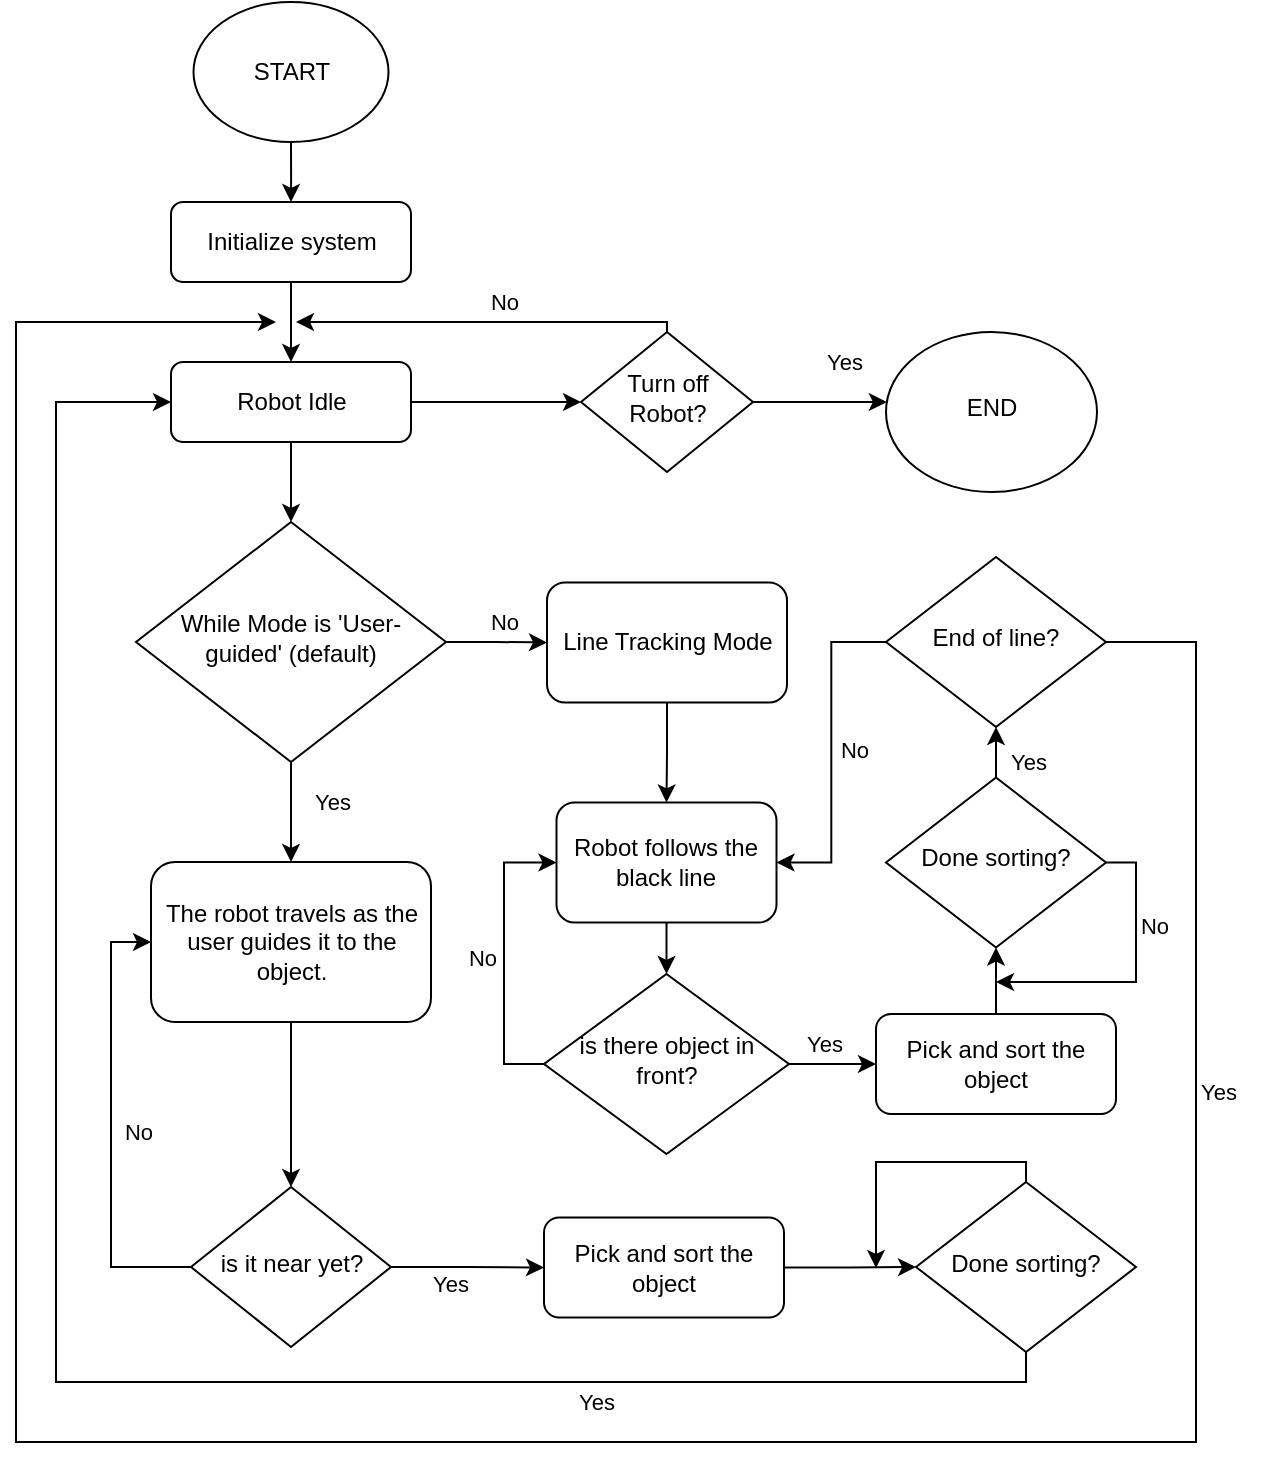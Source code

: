 <mxfile version="20.8.10" type="device"><diagram id="C5RBs43oDa-KdzZeNtuy" name="Page-1"><mxGraphModel dx="1290" dy="621" grid="1" gridSize="10" guides="1" tooltips="1" connect="1" arrows="1" fold="1" page="1" pageScale="1" pageWidth="827" pageHeight="1169" math="0" shadow="0"><root><mxCell id="WIyWlLk6GJQsqaUBKTNV-0"/><mxCell id="WIyWlLk6GJQsqaUBKTNV-1" parent="WIyWlLk6GJQsqaUBKTNV-0"/><mxCell id="5jxpUYkjWVJD-KpoKiHH-37" style="edgeStyle=orthogonalEdgeStyle;rounded=0;orthogonalLoop=1;jettySize=auto;html=1;" edge="1" parent="WIyWlLk6GJQsqaUBKTNV-1" source="WIyWlLk6GJQsqaUBKTNV-3" target="5jxpUYkjWVJD-KpoKiHH-36"><mxGeometry relative="1" as="geometry"/></mxCell><mxCell id="WIyWlLk6GJQsqaUBKTNV-3" value="Initialize system" style="rounded=1;whiteSpace=wrap;html=1;fontSize=12;glass=0;strokeWidth=1;shadow=0;" parent="WIyWlLk6GJQsqaUBKTNV-1" vertex="1"><mxGeometry x="237.5" y="120" width="120" height="40" as="geometry"/></mxCell><mxCell id="5jxpUYkjWVJD-KpoKiHH-82" style="edgeStyle=orthogonalEdgeStyle;rounded=0;orthogonalLoop=1;jettySize=auto;html=1;exitX=1;exitY=0.5;exitDx=0;exitDy=0;entryX=0;entryY=0.5;entryDx=0;entryDy=0;" edge="1" parent="WIyWlLk6GJQsqaUBKTNV-1" source="WIyWlLk6GJQsqaUBKTNV-6" target="5jxpUYkjWVJD-KpoKiHH-13"><mxGeometry relative="1" as="geometry"/></mxCell><mxCell id="5jxpUYkjWVJD-KpoKiHH-99" value="Yes" style="edgeLabel;html=1;align=center;verticalAlign=middle;resizable=0;points=[];" vertex="1" connectable="0" parent="5jxpUYkjWVJD-KpoKiHH-82"><mxGeometry x="-0.233" y="-1" relative="1" as="geometry"><mxPoint y="7" as="offset"/></mxGeometry></mxCell><mxCell id="5jxpUYkjWVJD-KpoKiHH-97" style="edgeStyle=orthogonalEdgeStyle;rounded=0;orthogonalLoop=1;jettySize=auto;html=1;exitX=0;exitY=0.5;exitDx=0;exitDy=0;entryX=0;entryY=0.5;entryDx=0;entryDy=0;" edge="1" parent="WIyWlLk6GJQsqaUBKTNV-1" source="WIyWlLk6GJQsqaUBKTNV-6" target="5jxpUYkjWVJD-KpoKiHH-4"><mxGeometry relative="1" as="geometry"/></mxCell><mxCell id="5jxpUYkjWVJD-KpoKiHH-98" value="No" style="edgeLabel;html=1;align=center;verticalAlign=middle;resizable=0;points=[];" vertex="1" connectable="0" parent="5jxpUYkjWVJD-KpoKiHH-97"><mxGeometry x="-0.103" y="2" relative="1" as="geometry"><mxPoint x="15" y="-8" as="offset"/></mxGeometry></mxCell><mxCell id="WIyWlLk6GJQsqaUBKTNV-6" value="is it near yet?" style="rhombus;whiteSpace=wrap;html=1;shadow=0;fontFamily=Helvetica;fontSize=12;align=center;strokeWidth=1;spacing=6;spacingTop=-4;" parent="WIyWlLk6GJQsqaUBKTNV-1" vertex="1"><mxGeometry x="247.5" y="612.5" width="100" height="80" as="geometry"/></mxCell><mxCell id="BLdyZPCEsLA4MTGOsMAs-1" style="edgeStyle=orthogonalEdgeStyle;rounded=0;orthogonalLoop=1;jettySize=auto;html=1;entryX=0.5;entryY=0;entryDx=0;entryDy=0;" parent="WIyWlLk6GJQsqaUBKTNV-1" source="BLdyZPCEsLA4MTGOsMAs-0" target="WIyWlLk6GJQsqaUBKTNV-3" edge="1"><mxGeometry relative="1" as="geometry"/></mxCell><mxCell id="BLdyZPCEsLA4MTGOsMAs-0" value="START" style="ellipse;whiteSpace=wrap;html=1;" parent="WIyWlLk6GJQsqaUBKTNV-1" vertex="1"><mxGeometry x="248.75" y="20" width="97.5" height="70" as="geometry"/></mxCell><mxCell id="5jxpUYkjWVJD-KpoKiHH-6" style="edgeStyle=orthogonalEdgeStyle;rounded=0;orthogonalLoop=1;jettySize=auto;html=1;entryX=0.5;entryY=0;entryDx=0;entryDy=0;" edge="1" parent="WIyWlLk6GJQsqaUBKTNV-1" source="5jxpUYkjWVJD-KpoKiHH-4" target="WIyWlLk6GJQsqaUBKTNV-6"><mxGeometry relative="1" as="geometry"/></mxCell><mxCell id="5jxpUYkjWVJD-KpoKiHH-4" value="The robot travels as the user guides it to the object." style="rounded=1;whiteSpace=wrap;html=1;fontSize=12;glass=0;strokeWidth=1;shadow=0;" vertex="1" parent="WIyWlLk6GJQsqaUBKTNV-1"><mxGeometry x="227.5" y="450" width="140" height="80" as="geometry"/></mxCell><mxCell id="5jxpUYkjWVJD-KpoKiHH-17" style="edgeStyle=orthogonalEdgeStyle;rounded=0;orthogonalLoop=1;jettySize=auto;html=1;entryX=0;entryY=0.5;entryDx=0;entryDy=0;" edge="1" parent="WIyWlLk6GJQsqaUBKTNV-1" source="5jxpUYkjWVJD-KpoKiHH-13" target="5jxpUYkjWVJD-KpoKiHH-16"><mxGeometry relative="1" as="geometry"/></mxCell><mxCell id="5jxpUYkjWVJD-KpoKiHH-13" value="Pick and sort the object" style="rounded=1;whiteSpace=wrap;html=1;fontSize=12;glass=0;strokeWidth=1;shadow=0;" vertex="1" parent="WIyWlLk6GJQsqaUBKTNV-1"><mxGeometry x="424" y="627.75" width="120" height="50" as="geometry"/></mxCell><mxCell id="5jxpUYkjWVJD-KpoKiHH-40" style="edgeStyle=orthogonalEdgeStyle;rounded=0;orthogonalLoop=1;jettySize=auto;html=1;entryX=0;entryY=0.5;entryDx=0;entryDy=0;exitX=0.5;exitY=1;exitDx=0;exitDy=0;" edge="1" parent="WIyWlLk6GJQsqaUBKTNV-1" source="5jxpUYkjWVJD-KpoKiHH-16" target="5jxpUYkjWVJD-KpoKiHH-36"><mxGeometry relative="1" as="geometry"><Array as="points"><mxPoint x="665" y="710"/><mxPoint x="180" y="710"/><mxPoint x="180" y="220"/></Array></mxGeometry></mxCell><mxCell id="5jxpUYkjWVJD-KpoKiHH-41" value="Yes" style="edgeLabel;html=1;align=center;verticalAlign=middle;resizable=0;points=[];" vertex="1" connectable="0" parent="5jxpUYkjWVJD-KpoKiHH-40"><mxGeometry x="-0.743" y="1" relative="1" as="geometry"><mxPoint x="-96" y="9" as="offset"/></mxGeometry></mxCell><mxCell id="5jxpUYkjWVJD-KpoKiHH-101" style="edgeStyle=orthogonalEdgeStyle;rounded=0;orthogonalLoop=1;jettySize=auto;html=1;exitX=0.5;exitY=0;exitDx=0;exitDy=0;" edge="1" parent="WIyWlLk6GJQsqaUBKTNV-1" source="5jxpUYkjWVJD-KpoKiHH-16"><mxGeometry relative="1" as="geometry"><mxPoint x="590" y="653" as="targetPoint"/><Array as="points"><mxPoint x="665" y="600"/><mxPoint x="590" y="600"/></Array></mxGeometry></mxCell><mxCell id="5jxpUYkjWVJD-KpoKiHH-16" value="Done sorting?" style="rhombus;whiteSpace=wrap;html=1;shadow=0;fontFamily=Helvetica;fontSize=12;align=center;strokeWidth=1;spacing=6;spacingTop=-4;" vertex="1" parent="WIyWlLk6GJQsqaUBKTNV-1"><mxGeometry x="610" y="610" width="110" height="85" as="geometry"/></mxCell><mxCell id="5jxpUYkjWVJD-KpoKiHH-28" style="edgeStyle=orthogonalEdgeStyle;rounded=0;orthogonalLoop=1;jettySize=auto;html=1;exitX=0.5;exitY=1;exitDx=0;exitDy=0;entryX=0.5;entryY=0;entryDx=0;entryDy=0;" edge="1" parent="WIyWlLk6GJQsqaUBKTNV-1" source="5jxpUYkjWVJD-KpoKiHH-26" target="5jxpUYkjWVJD-KpoKiHH-4"><mxGeometry relative="1" as="geometry"><mxPoint x="417.5" y="540" as="targetPoint"/><Array as="points"/></mxGeometry></mxCell><mxCell id="5jxpUYkjWVJD-KpoKiHH-30" value="Yes" style="edgeLabel;html=1;align=center;verticalAlign=middle;resizable=0;points=[];" vertex="1" connectable="0" parent="5jxpUYkjWVJD-KpoKiHH-28"><mxGeometry x="0.397" y="-1" relative="1" as="geometry"><mxPoint x="21" y="-15" as="offset"/></mxGeometry></mxCell><mxCell id="5jxpUYkjWVJD-KpoKiHH-32" style="edgeStyle=orthogonalEdgeStyle;rounded=0;orthogonalLoop=1;jettySize=auto;html=1;exitX=1;exitY=0.5;exitDx=0;exitDy=0;entryX=0;entryY=0.5;entryDx=0;entryDy=0;" edge="1" parent="WIyWlLk6GJQsqaUBKTNV-1" source="5jxpUYkjWVJD-KpoKiHH-26" target="5jxpUYkjWVJD-KpoKiHH-75"><mxGeometry relative="1" as="geometry"><mxPoint x="450" y="340" as="targetPoint"/><Array as="points"/></mxGeometry></mxCell><mxCell id="5jxpUYkjWVJD-KpoKiHH-33" value="No" style="edgeLabel;html=1;align=center;verticalAlign=middle;resizable=0;points=[];" vertex="1" connectable="0" parent="5jxpUYkjWVJD-KpoKiHH-32"><mxGeometry x="-0.069" y="-1" relative="1" as="geometry"><mxPoint x="5" y="-11" as="offset"/></mxGeometry></mxCell><mxCell id="5jxpUYkjWVJD-KpoKiHH-26" value="While Mode is 'User-guided' (default)" style="rhombus;whiteSpace=wrap;html=1;shadow=0;fontFamily=Helvetica;fontSize=12;align=center;strokeWidth=1;spacing=6;spacingTop=-4;" vertex="1" parent="WIyWlLk6GJQsqaUBKTNV-1"><mxGeometry x="220" y="280" width="155" height="120" as="geometry"/></mxCell><mxCell id="5jxpUYkjWVJD-KpoKiHH-38" style="edgeStyle=orthogonalEdgeStyle;rounded=0;orthogonalLoop=1;jettySize=auto;html=1;entryX=0.5;entryY=0;entryDx=0;entryDy=0;" edge="1" parent="WIyWlLk6GJQsqaUBKTNV-1" source="5jxpUYkjWVJD-KpoKiHH-36" target="5jxpUYkjWVJD-KpoKiHH-26"><mxGeometry relative="1" as="geometry"><mxPoint x="297.5" y="280" as="targetPoint"/></mxGeometry></mxCell><mxCell id="5jxpUYkjWVJD-KpoKiHH-52" value="" style="edgeStyle=orthogonalEdgeStyle;rounded=0;orthogonalLoop=1;jettySize=auto;html=1;entryX=0;entryY=0.5;entryDx=0;entryDy=0;" edge="1" parent="WIyWlLk6GJQsqaUBKTNV-1" source="5jxpUYkjWVJD-KpoKiHH-36" target="5jxpUYkjWVJD-KpoKiHH-53"><mxGeometry relative="1" as="geometry"><mxPoint x="420" y="220" as="targetPoint"/><Array as="points"/></mxGeometry></mxCell><mxCell id="5jxpUYkjWVJD-KpoKiHH-36" value="Robot Idle" style="rounded=1;whiteSpace=wrap;html=1;fontSize=12;glass=0;strokeWidth=1;shadow=0;" vertex="1" parent="WIyWlLk6GJQsqaUBKTNV-1"><mxGeometry x="237.5" y="200" width="120" height="40" as="geometry"/></mxCell><mxCell id="5jxpUYkjWVJD-KpoKiHH-55" value="" style="edgeStyle=orthogonalEdgeStyle;rounded=0;orthogonalLoop=1;jettySize=auto;html=1;exitX=1;exitY=0.5;exitDx=0;exitDy=0;" edge="1" parent="WIyWlLk6GJQsqaUBKTNV-1" source="5jxpUYkjWVJD-KpoKiHH-53" target="5jxpUYkjWVJD-KpoKiHH-54"><mxGeometry relative="1" as="geometry"><Array as="points"><mxPoint x="580" y="220"/><mxPoint x="580" y="220"/></Array></mxGeometry></mxCell><mxCell id="5jxpUYkjWVJD-KpoKiHH-56" value="Yes" style="edgeLabel;html=1;align=center;verticalAlign=middle;resizable=0;points=[];" vertex="1" connectable="0" parent="5jxpUYkjWVJD-KpoKiHH-55"><mxGeometry x="-0.354" y="2" relative="1" as="geometry"><mxPoint x="24" y="-18" as="offset"/></mxGeometry></mxCell><mxCell id="5jxpUYkjWVJD-KpoKiHH-58" style="edgeStyle=orthogonalEdgeStyle;rounded=0;orthogonalLoop=1;jettySize=auto;html=1;exitX=0.5;exitY=0;exitDx=0;exitDy=0;" edge="1" parent="WIyWlLk6GJQsqaUBKTNV-1" source="5jxpUYkjWVJD-KpoKiHH-53"><mxGeometry relative="1" as="geometry"><mxPoint x="300" y="180" as="targetPoint"/><Array as="points"><mxPoint x="486" y="180"/></Array></mxGeometry></mxCell><mxCell id="5jxpUYkjWVJD-KpoKiHH-59" value="No" style="edgeLabel;html=1;align=center;verticalAlign=middle;resizable=0;points=[];" vertex="1" connectable="0" parent="5jxpUYkjWVJD-KpoKiHH-58"><mxGeometry x="-0.178" y="-3" relative="1" as="geometry"><mxPoint x="-8" y="-7" as="offset"/></mxGeometry></mxCell><mxCell id="5jxpUYkjWVJD-KpoKiHH-53" value="Turn off Robot?" style="rhombus;whiteSpace=wrap;html=1;shadow=0;fontFamily=Helvetica;fontSize=12;align=center;strokeWidth=1;spacing=6;spacingTop=-4;" vertex="1" parent="WIyWlLk6GJQsqaUBKTNV-1"><mxGeometry x="442.5" y="185" width="86" height="70" as="geometry"/></mxCell><mxCell id="5jxpUYkjWVJD-KpoKiHH-54" value="END" style="ellipse;whiteSpace=wrap;html=1;shadow=0;strokeWidth=1;spacing=6;spacingTop=-4;" vertex="1" parent="WIyWlLk6GJQsqaUBKTNV-1"><mxGeometry x="595" y="185" width="105.5" height="80" as="geometry"/></mxCell><mxCell id="5jxpUYkjWVJD-KpoKiHH-64" style="edgeStyle=orthogonalEdgeStyle;rounded=0;orthogonalLoop=1;jettySize=auto;html=1;exitX=0.5;exitY=1;exitDx=0;exitDy=0;entryX=0.5;entryY=0;entryDx=0;entryDy=0;" edge="1" parent="WIyWlLk6GJQsqaUBKTNV-1" source="5jxpUYkjWVJD-KpoKiHH-62" target="5jxpUYkjWVJD-KpoKiHH-65"><mxGeometry relative="1" as="geometry"><mxPoint x="518.0" y="630" as="targetPoint"/></mxGeometry></mxCell><mxCell id="5jxpUYkjWVJD-KpoKiHH-62" value="Robot follows the black line" style="rounded=1;whiteSpace=wrap;html=1;fontSize=12;glass=0;strokeWidth=1;shadow=0;" vertex="1" parent="WIyWlLk6GJQsqaUBKTNV-1"><mxGeometry x="430.25" y="420.25" width="110" height="60" as="geometry"/></mxCell><mxCell id="5jxpUYkjWVJD-KpoKiHH-77" style="edgeStyle=orthogonalEdgeStyle;rounded=0;orthogonalLoop=1;jettySize=auto;html=1;exitX=0;exitY=0.5;exitDx=0;exitDy=0;entryX=0;entryY=0.5;entryDx=0;entryDy=0;" edge="1" parent="WIyWlLk6GJQsqaUBKTNV-1" source="5jxpUYkjWVJD-KpoKiHH-65" target="5jxpUYkjWVJD-KpoKiHH-62"><mxGeometry relative="1" as="geometry"/></mxCell><mxCell id="5jxpUYkjWVJD-KpoKiHH-86" value="No" style="edgeLabel;html=1;align=center;verticalAlign=middle;resizable=0;points=[];" vertex="1" connectable="0" parent="5jxpUYkjWVJD-KpoKiHH-77"><mxGeometry x="-0.222" y="-1" relative="1" as="geometry"><mxPoint x="-12" y="-16" as="offset"/></mxGeometry></mxCell><mxCell id="5jxpUYkjWVJD-KpoKiHH-113" style="edgeStyle=orthogonalEdgeStyle;rounded=0;orthogonalLoop=1;jettySize=auto;html=1;exitX=1;exitY=0.5;exitDx=0;exitDy=0;entryX=0;entryY=0.5;entryDx=0;entryDy=0;" edge="1" parent="WIyWlLk6GJQsqaUBKTNV-1" source="5jxpUYkjWVJD-KpoKiHH-65" target="5jxpUYkjWVJD-KpoKiHH-83"><mxGeometry relative="1" as="geometry"/></mxCell><mxCell id="5jxpUYkjWVJD-KpoKiHH-65" value="is there object in front?" style="rhombus;whiteSpace=wrap;html=1;shadow=0;fontFamily=Helvetica;fontSize=12;align=center;strokeWidth=1;spacing=6;spacingTop=-4;" vertex="1" parent="WIyWlLk6GJQsqaUBKTNV-1"><mxGeometry x="424" y="506" width="122.5" height="90" as="geometry"/></mxCell><mxCell id="5jxpUYkjWVJD-KpoKiHH-76" style="edgeStyle=orthogonalEdgeStyle;rounded=0;orthogonalLoop=1;jettySize=auto;html=1;exitX=0.5;exitY=1;exitDx=0;exitDy=0;entryX=0.5;entryY=0;entryDx=0;entryDy=0;" edge="1" parent="WIyWlLk6GJQsqaUBKTNV-1" source="5jxpUYkjWVJD-KpoKiHH-75" target="5jxpUYkjWVJD-KpoKiHH-62"><mxGeometry relative="1" as="geometry"/></mxCell><mxCell id="5jxpUYkjWVJD-KpoKiHH-75" value="Line Tracking Mode" style="rounded=1;whiteSpace=wrap;html=1;fontSize=12;glass=0;strokeWidth=1;shadow=0;" vertex="1" parent="WIyWlLk6GJQsqaUBKTNV-1"><mxGeometry x="425.5" y="310.25" width="120" height="60" as="geometry"/></mxCell><mxCell id="5jxpUYkjWVJD-KpoKiHH-93" style="edgeStyle=orthogonalEdgeStyle;rounded=0;orthogonalLoop=1;jettySize=auto;html=1;exitX=0.5;exitY=0;exitDx=0;exitDy=0;entryX=0.5;entryY=1;entryDx=0;entryDy=0;" edge="1" parent="WIyWlLk6GJQsqaUBKTNV-1" source="5jxpUYkjWVJD-KpoKiHH-83" target="5jxpUYkjWVJD-KpoKiHH-84"><mxGeometry relative="1" as="geometry"><mxPoint x="670.0" y="525" as="targetPoint"/></mxGeometry></mxCell><mxCell id="5jxpUYkjWVJD-KpoKiHH-83" value="Pick and sort the object" style="rounded=1;whiteSpace=wrap;html=1;fontSize=12;glass=0;strokeWidth=1;shadow=0;" vertex="1" parent="WIyWlLk6GJQsqaUBKTNV-1"><mxGeometry x="590" y="526" width="120" height="50" as="geometry"/></mxCell><mxCell id="5jxpUYkjWVJD-KpoKiHH-95" style="edgeStyle=orthogonalEdgeStyle;rounded=0;orthogonalLoop=1;jettySize=auto;html=1;exitX=1;exitY=0.5;exitDx=0;exitDy=0;" edge="1" parent="WIyWlLk6GJQsqaUBKTNV-1" source="5jxpUYkjWVJD-KpoKiHH-84"><mxGeometry relative="1" as="geometry"><mxPoint x="650" y="510" as="targetPoint"/><Array as="points"><mxPoint x="720" y="450"/><mxPoint x="720" y="510"/></Array></mxGeometry></mxCell><mxCell id="5jxpUYkjWVJD-KpoKiHH-96" value="No" style="edgeLabel;html=1;align=center;verticalAlign=middle;resizable=0;points=[];" vertex="1" connectable="0" parent="5jxpUYkjWVJD-KpoKiHH-95"><mxGeometry x="-0.202" y="1" relative="1" as="geometry"><mxPoint x="8" y="-11" as="offset"/></mxGeometry></mxCell><mxCell id="5jxpUYkjWVJD-KpoKiHH-106" style="edgeStyle=orthogonalEdgeStyle;rounded=0;orthogonalLoop=1;jettySize=auto;html=1;exitX=0.5;exitY=0;exitDx=0;exitDy=0;" edge="1" parent="WIyWlLk6GJQsqaUBKTNV-1" source="5jxpUYkjWVJD-KpoKiHH-84" target="5jxpUYkjWVJD-KpoKiHH-105"><mxGeometry relative="1" as="geometry"><Array as="points"><mxPoint x="650" y="390"/><mxPoint x="650" y="390"/></Array></mxGeometry></mxCell><mxCell id="5jxpUYkjWVJD-KpoKiHH-84" value="Done sorting?" style="rhombus;whiteSpace=wrap;html=1;shadow=0;fontFamily=Helvetica;fontSize=12;align=center;strokeWidth=1;spacing=6;spacingTop=-4;" vertex="1" parent="WIyWlLk6GJQsqaUBKTNV-1"><mxGeometry x="595" y="407.75" width="110" height="85" as="geometry"/></mxCell><mxCell id="5jxpUYkjWVJD-KpoKiHH-91" value="Yes" style="edgeLabel;html=1;align=center;verticalAlign=middle;resizable=0;points=[];" vertex="1" connectable="0" parent="WIyWlLk6GJQsqaUBKTNV-1"><mxGeometry x="413.496" y="491.999" as="geometry"><mxPoint x="150" y="49" as="offset"/></mxGeometry></mxCell><mxCell id="5jxpUYkjWVJD-KpoKiHH-108" style="edgeStyle=orthogonalEdgeStyle;rounded=0;orthogonalLoop=1;jettySize=auto;html=1;exitX=1;exitY=0.5;exitDx=0;exitDy=0;" edge="1" parent="WIyWlLk6GJQsqaUBKTNV-1"><mxGeometry relative="1" as="geometry"><mxPoint x="705" y="340" as="sourcePoint"/><mxPoint x="290" y="180" as="targetPoint"/><Array as="points"><mxPoint x="750" y="340"/><mxPoint x="750" y="740"/><mxPoint x="160" y="740"/><mxPoint x="160" y="180"/></Array></mxGeometry></mxCell><mxCell id="5jxpUYkjWVJD-KpoKiHH-109" value="Yes" style="edgeLabel;html=1;align=center;verticalAlign=middle;resizable=0;points=[];" vertex="1" connectable="0" parent="5jxpUYkjWVJD-KpoKiHH-108"><mxGeometry x="-0.689" y="-1" relative="1" as="geometry"><mxPoint x="12" y="2" as="offset"/></mxGeometry></mxCell><mxCell id="5jxpUYkjWVJD-KpoKiHH-110" style="edgeStyle=orthogonalEdgeStyle;rounded=0;orthogonalLoop=1;jettySize=auto;html=1;exitX=0;exitY=0.5;exitDx=0;exitDy=0;entryX=1;entryY=0.5;entryDx=0;entryDy=0;" edge="1" parent="WIyWlLk6GJQsqaUBKTNV-1" source="5jxpUYkjWVJD-KpoKiHH-105" target="5jxpUYkjWVJD-KpoKiHH-62"><mxGeometry relative="1" as="geometry"/></mxCell><mxCell id="5jxpUYkjWVJD-KpoKiHH-111" value="No" style="edgeLabel;html=1;align=center;verticalAlign=middle;resizable=0;points=[];" vertex="1" connectable="0" parent="5jxpUYkjWVJD-KpoKiHH-110"><mxGeometry x="-0.228" y="1" relative="1" as="geometry"><mxPoint x="10" y="18" as="offset"/></mxGeometry></mxCell><mxCell id="5jxpUYkjWVJD-KpoKiHH-105" value="End of line?" style="rhombus;whiteSpace=wrap;html=1;shadow=0;fontFamily=Helvetica;fontSize=12;align=center;strokeWidth=1;spacing=6;spacingTop=-4;" vertex="1" parent="WIyWlLk6GJQsqaUBKTNV-1"><mxGeometry x="595" y="297.5" width="110" height="85" as="geometry"/></mxCell><mxCell id="5jxpUYkjWVJD-KpoKiHH-112" value="Yes" style="edgeLabel;html=1;align=center;verticalAlign=middle;resizable=0;points=[];" vertex="1" connectable="0" parent="WIyWlLk6GJQsqaUBKTNV-1"><mxGeometry x="784" y="576" as="geometry"><mxPoint x="-118" y="-176" as="offset"/></mxGeometry></mxCell></root></mxGraphModel></diagram></mxfile>